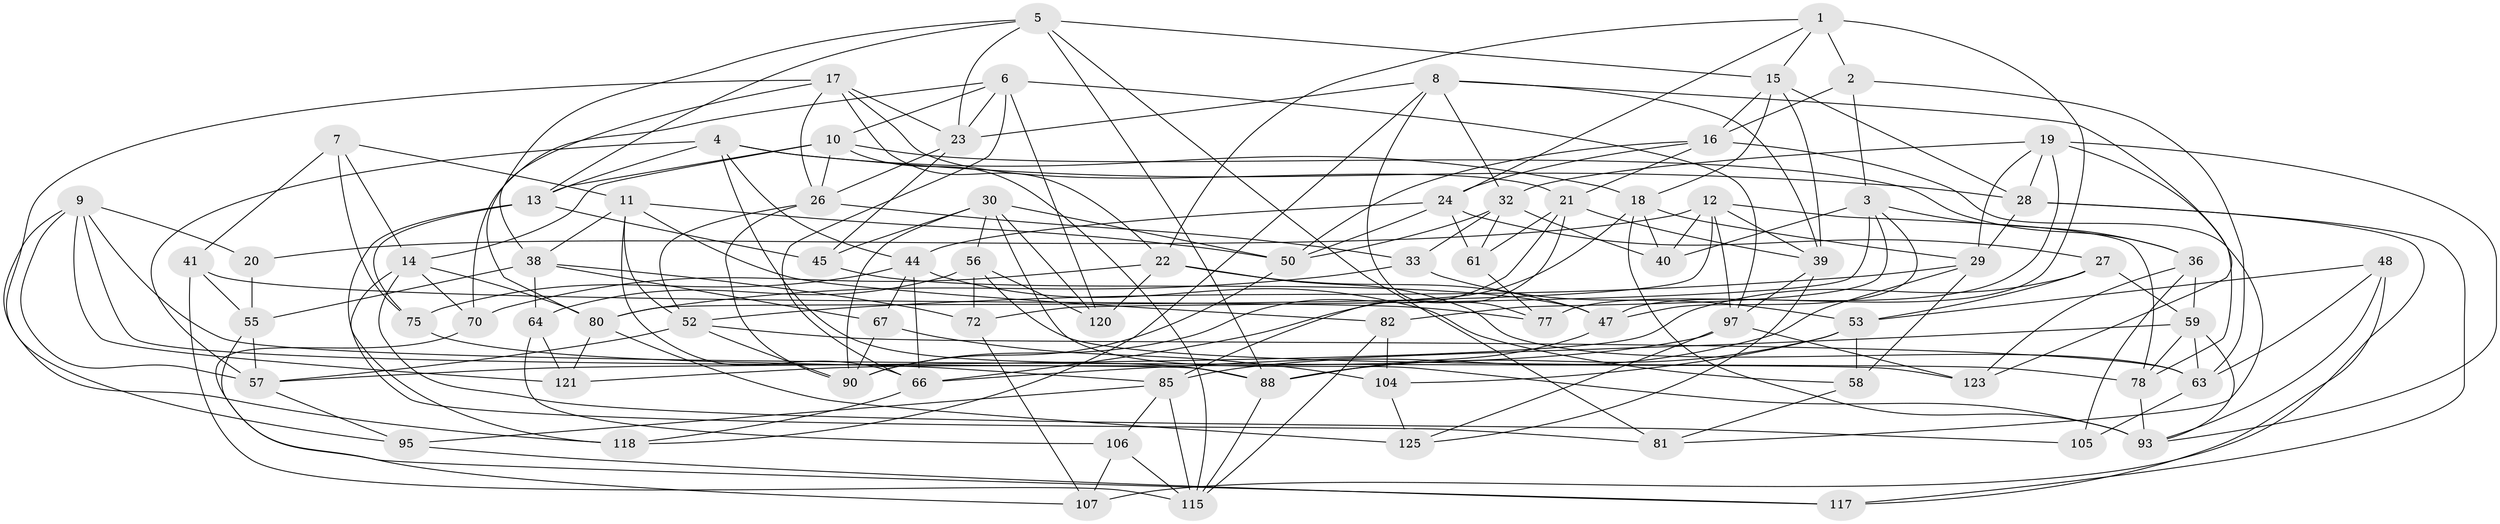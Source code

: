// original degree distribution, {4: 1.0}
// Generated by graph-tools (version 1.1) at 2025/11/02/27/25 16:11:45]
// undirected, 78 vertices, 200 edges
graph export_dot {
graph [start="1"]
  node [color=gray90,style=filled];
  1 [super="+124"];
  2;
  3 [super="+60"];
  4 [super="+87"];
  5 [super="+35"];
  6 [super="+101"];
  7;
  8 [super="+74"];
  9 [super="+46"];
  10 [super="+49"];
  11 [super="+114"];
  12 [super="+54"];
  13 [super="+65"];
  14 [super="+111"];
  15 [super="+43"];
  16 [super="+71"];
  17 [super="+68"];
  18 [super="+34"];
  19 [super="+62"];
  20;
  21 [super="+113"];
  22 [super="+51"];
  23 [super="+83"];
  24 [super="+25"];
  26 [super="+37"];
  27;
  28 [super="+69"];
  29 [super="+42"];
  30 [super="+31"];
  32 [super="+76"];
  33;
  36 [super="+79"];
  38 [super="+122"];
  39 [super="+92"];
  40;
  41;
  44 [super="+103"];
  45;
  47 [super="+99"];
  48;
  50 [super="+89"];
  52 [super="+96"];
  53 [super="+119"];
  55 [super="+112"];
  56 [super="+73"];
  57 [super="+86"];
  58;
  59 [super="+108"];
  61;
  63 [super="+109"];
  64;
  66 [super="+98"];
  67;
  70;
  72;
  75;
  77;
  78 [super="+84"];
  80 [super="+91"];
  81;
  82;
  85 [super="+110"];
  88 [super="+100"];
  90 [super="+116"];
  93 [super="+94"];
  95;
  97 [super="+102"];
  104;
  105;
  106;
  107;
  115 [super="+126"];
  117;
  118;
  120;
  121;
  123;
  125;
  1 -- 24;
  1 -- 22;
  1 -- 15;
  1 -- 2;
  1 -- 47 [weight=2];
  2 -- 3;
  2 -- 63;
  2 -- 16;
  3 -- 40;
  3 -- 72;
  3 -- 82;
  3 -- 47;
  3 -- 36;
  4 -- 88;
  4 -- 28;
  4 -- 18;
  4 -- 57;
  4 -- 13;
  4 -- 44;
  5 -- 15;
  5 -- 13;
  5 -- 38;
  5 -- 88;
  5 -- 81;
  5 -- 23;
  6 -- 120;
  6 -- 66;
  6 -- 23;
  6 -- 70;
  6 -- 10;
  6 -- 97;
  7 -- 41;
  7 -- 75;
  7 -- 14;
  7 -- 11;
  8 -- 77;
  8 -- 118;
  8 -- 32;
  8 -- 123;
  8 -- 23;
  8 -- 39;
  9 -- 57;
  9 -- 121;
  9 -- 88;
  9 -- 123;
  9 -- 20;
  9 -- 95;
  10 -- 115;
  10 -- 26;
  10 -- 13;
  10 -- 36;
  10 -- 14;
  11 -- 82;
  11 -- 52;
  11 -- 50;
  11 -- 66;
  11 -- 38;
  12 -- 20;
  12 -- 40;
  12 -- 97;
  12 -- 78;
  12 -- 80;
  12 -- 39;
  13 -- 81;
  13 -- 75;
  13 -- 45;
  14 -- 105;
  14 -- 70;
  14 -- 80;
  14 -- 118;
  15 -- 28;
  15 -- 18;
  15 -- 39;
  15 -- 16;
  16 -- 50;
  16 -- 24;
  16 -- 81;
  16 -- 21;
  17 -- 118;
  17 -- 80;
  17 -- 22;
  17 -- 26;
  17 -- 21;
  17 -- 23;
  18 -- 29;
  18 -- 40;
  18 -- 66;
  18 -- 93;
  19 -- 93;
  19 -- 28;
  19 -- 77;
  19 -- 78;
  19 -- 32;
  19 -- 29;
  20 -- 55 [weight=2];
  21 -- 85;
  21 -- 61;
  21 -- 90;
  21 -- 39;
  22 -- 47;
  22 -- 70;
  22 -- 120;
  22 -- 63;
  23 -- 26;
  23 -- 45;
  24 -- 61;
  24 -- 27;
  24 -- 50;
  24 -- 44;
  26 -- 33;
  26 -- 90;
  26 -- 52;
  27 -- 53;
  27 -- 57;
  27 -- 59;
  28 -- 117;
  28 -- 107;
  28 -- 29;
  29 -- 52;
  29 -- 85;
  29 -- 58;
  30 -- 93;
  30 -- 45;
  30 -- 90;
  30 -- 120;
  30 -- 50;
  30 -- 56;
  32 -- 33;
  32 -- 61;
  32 -- 50;
  32 -- 40;
  33 -- 53;
  33 -- 80;
  36 -- 105 [weight=2];
  36 -- 123;
  36 -- 59;
  38 -- 67;
  38 -- 55;
  38 -- 64;
  38 -- 72;
  39 -- 125;
  39 -- 97;
  41 -- 115;
  41 -- 77;
  41 -- 55;
  44 -- 58;
  44 -- 67;
  44 -- 66;
  44 -- 75;
  45 -- 47;
  47 -- 88;
  48 -- 117;
  48 -- 63;
  48 -- 93;
  48 -- 53;
  50 -- 90;
  52 -- 90;
  52 -- 57;
  52 -- 63;
  53 -- 58;
  53 -- 104;
  53 -- 88;
  55 -- 117;
  55 -- 57;
  56 -- 72;
  56 -- 120;
  56 -- 78 [weight=2];
  56 -- 64;
  57 -- 95;
  58 -- 81;
  59 -- 93;
  59 -- 78;
  59 -- 63;
  59 -- 66;
  61 -- 77;
  63 -- 105;
  64 -- 121;
  64 -- 106;
  66 -- 118;
  67 -- 104;
  67 -- 90;
  70 -- 107;
  72 -- 107;
  75 -- 85;
  78 -- 93;
  80 -- 121;
  80 -- 125;
  82 -- 104;
  82 -- 115;
  85 -- 106;
  85 -- 95;
  85 -- 115;
  88 -- 115;
  95 -- 117;
  97 -- 123;
  97 -- 125;
  97 -- 121;
  104 -- 125;
  106 -- 115;
  106 -- 107;
}
